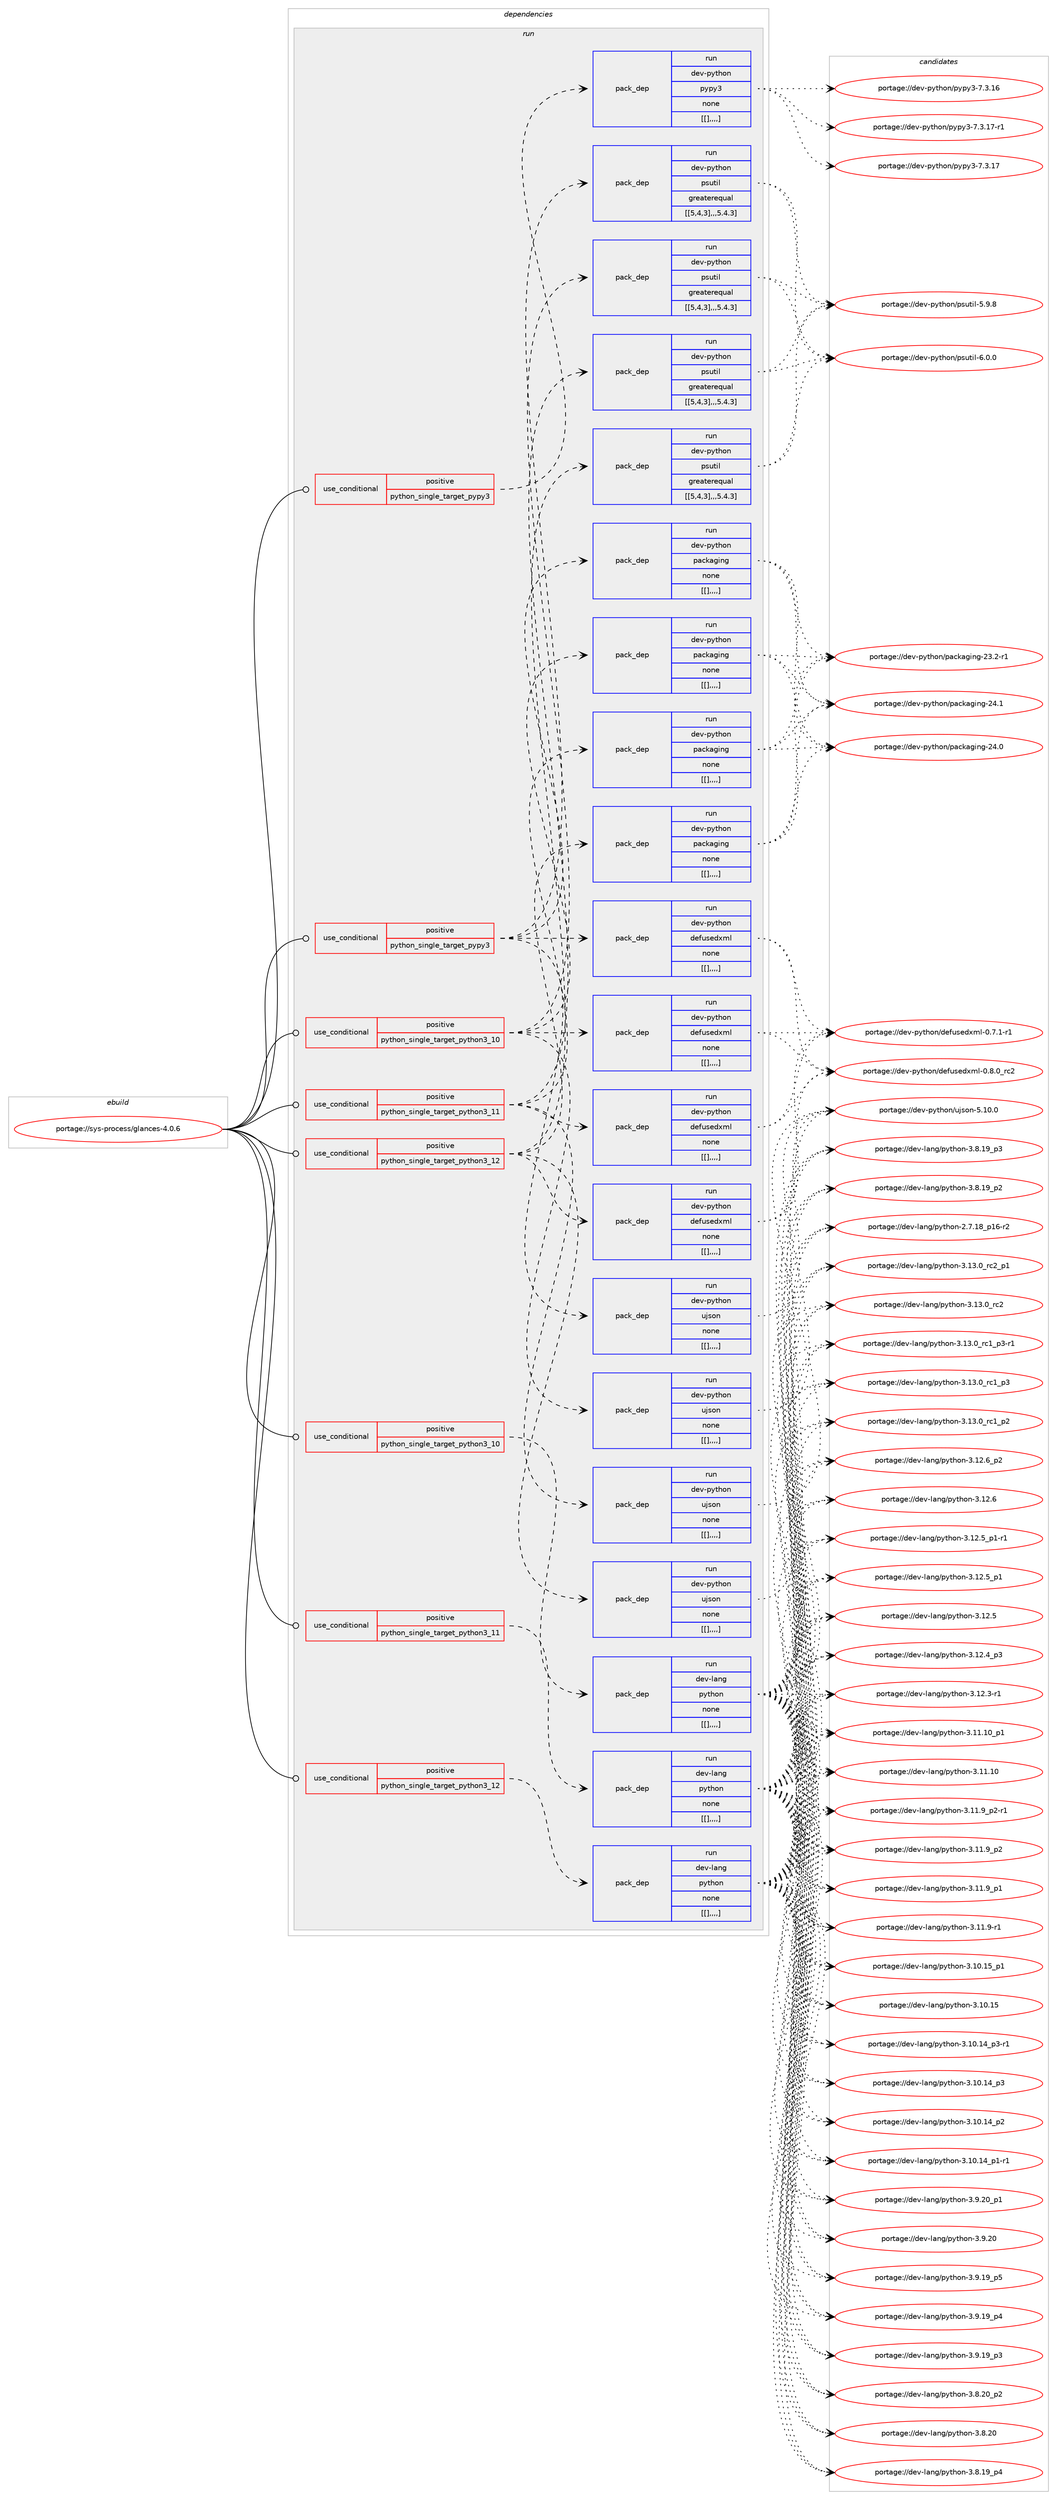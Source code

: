 digraph prolog {

# *************
# Graph options
# *************

newrank=true;
concentrate=true;
compound=true;
graph [rankdir=LR,fontname=Helvetica,fontsize=10,ranksep=1.5];#, ranksep=2.5, nodesep=0.2];
edge  [arrowhead=vee];
node  [fontname=Helvetica,fontsize=10];

# **********
# The ebuild
# **********

subgraph cluster_leftcol {
color=gray;
label=<<i>ebuild</i>>;
id [label="portage://sys-process/glances-4.0.6", color=red, width=4, href="../sys-process/glances-4.0.6.svg"];
}

# ****************
# The dependencies
# ****************

subgraph cluster_midcol {
color=gray;
label=<<i>dependencies</i>>;
subgraph cluster_compile {
fillcolor="#eeeeee";
style=filled;
label=<<i>compile</i>>;
}
subgraph cluster_compileandrun {
fillcolor="#eeeeee";
style=filled;
label=<<i>compile and run</i>>;
}
subgraph cluster_run {
fillcolor="#eeeeee";
style=filled;
label=<<i>run</i>>;
subgraph cond123515 {
dependency456802 [label=<<TABLE BORDER="0" CELLBORDER="1" CELLSPACING="0" CELLPADDING="4"><TR><TD ROWSPAN="3" CELLPADDING="10">use_conditional</TD></TR><TR><TD>positive</TD></TR><TR><TD>python_single_target_pypy3</TD></TR></TABLE>>, shape=none, color=red];
subgraph pack330272 {
dependency456803 [label=<<TABLE BORDER="0" CELLBORDER="1" CELLSPACING="0" CELLPADDING="4" WIDTH="220"><TR><TD ROWSPAN="6" CELLPADDING="30">pack_dep</TD></TR><TR><TD WIDTH="110">run</TD></TR><TR><TD>dev-python</TD></TR><TR><TD>defusedxml</TD></TR><TR><TD>none</TD></TR><TR><TD>[[],,,,]</TD></TR></TABLE>>, shape=none, color=blue];
}
dependency456802:e -> dependency456803:w [weight=20,style="dashed",arrowhead="vee"];
subgraph pack330273 {
dependency456804 [label=<<TABLE BORDER="0" CELLBORDER="1" CELLSPACING="0" CELLPADDING="4" WIDTH="220"><TR><TD ROWSPAN="6" CELLPADDING="30">pack_dep</TD></TR><TR><TD WIDTH="110">run</TD></TR><TR><TD>dev-python</TD></TR><TR><TD>packaging</TD></TR><TR><TD>none</TD></TR><TR><TD>[[],,,,]</TD></TR></TABLE>>, shape=none, color=blue];
}
dependency456802:e -> dependency456804:w [weight=20,style="dashed",arrowhead="vee"];
subgraph pack330274 {
dependency456805 [label=<<TABLE BORDER="0" CELLBORDER="1" CELLSPACING="0" CELLPADDING="4" WIDTH="220"><TR><TD ROWSPAN="6" CELLPADDING="30">pack_dep</TD></TR><TR><TD WIDTH="110">run</TD></TR><TR><TD>dev-python</TD></TR><TR><TD>psutil</TD></TR><TR><TD>greaterequal</TD></TR><TR><TD>[[5,4,3],,,5.4.3]</TD></TR></TABLE>>, shape=none, color=blue];
}
dependency456802:e -> dependency456805:w [weight=20,style="dashed",arrowhead="vee"];
subgraph pack330275 {
dependency456806 [label=<<TABLE BORDER="0" CELLBORDER="1" CELLSPACING="0" CELLPADDING="4" WIDTH="220"><TR><TD ROWSPAN="6" CELLPADDING="30">pack_dep</TD></TR><TR><TD WIDTH="110">run</TD></TR><TR><TD>dev-python</TD></TR><TR><TD>ujson</TD></TR><TR><TD>none</TD></TR><TR><TD>[[],,,,]</TD></TR></TABLE>>, shape=none, color=blue];
}
dependency456802:e -> dependency456806:w [weight=20,style="dashed",arrowhead="vee"];
}
id:e -> dependency456802:w [weight=20,style="solid",arrowhead="odot"];
subgraph cond123516 {
dependency456807 [label=<<TABLE BORDER="0" CELLBORDER="1" CELLSPACING="0" CELLPADDING="4"><TR><TD ROWSPAN="3" CELLPADDING="10">use_conditional</TD></TR><TR><TD>positive</TD></TR><TR><TD>python_single_target_pypy3</TD></TR></TABLE>>, shape=none, color=red];
subgraph pack330276 {
dependency456808 [label=<<TABLE BORDER="0" CELLBORDER="1" CELLSPACING="0" CELLPADDING="4" WIDTH="220"><TR><TD ROWSPAN="6" CELLPADDING="30">pack_dep</TD></TR><TR><TD WIDTH="110">run</TD></TR><TR><TD>dev-python</TD></TR><TR><TD>pypy3</TD></TR><TR><TD>none</TD></TR><TR><TD>[[],,,,]</TD></TR></TABLE>>, shape=none, color=blue];
}
dependency456807:e -> dependency456808:w [weight=20,style="dashed",arrowhead="vee"];
}
id:e -> dependency456807:w [weight=20,style="solid",arrowhead="odot"];
subgraph cond123517 {
dependency456809 [label=<<TABLE BORDER="0" CELLBORDER="1" CELLSPACING="0" CELLPADDING="4"><TR><TD ROWSPAN="3" CELLPADDING="10">use_conditional</TD></TR><TR><TD>positive</TD></TR><TR><TD>python_single_target_python3_10</TD></TR></TABLE>>, shape=none, color=red];
subgraph pack330277 {
dependency456810 [label=<<TABLE BORDER="0" CELLBORDER="1" CELLSPACING="0" CELLPADDING="4" WIDTH="220"><TR><TD ROWSPAN="6" CELLPADDING="30">pack_dep</TD></TR><TR><TD WIDTH="110">run</TD></TR><TR><TD>dev-lang</TD></TR><TR><TD>python</TD></TR><TR><TD>none</TD></TR><TR><TD>[[],,,,]</TD></TR></TABLE>>, shape=none, color=blue];
}
dependency456809:e -> dependency456810:w [weight=20,style="dashed",arrowhead="vee"];
}
id:e -> dependency456809:w [weight=20,style="solid",arrowhead="odot"];
subgraph cond123518 {
dependency456811 [label=<<TABLE BORDER="0" CELLBORDER="1" CELLSPACING="0" CELLPADDING="4"><TR><TD ROWSPAN="3" CELLPADDING="10">use_conditional</TD></TR><TR><TD>positive</TD></TR><TR><TD>python_single_target_python3_10</TD></TR></TABLE>>, shape=none, color=red];
subgraph pack330278 {
dependency456812 [label=<<TABLE BORDER="0" CELLBORDER="1" CELLSPACING="0" CELLPADDING="4" WIDTH="220"><TR><TD ROWSPAN="6" CELLPADDING="30">pack_dep</TD></TR><TR><TD WIDTH="110">run</TD></TR><TR><TD>dev-python</TD></TR><TR><TD>defusedxml</TD></TR><TR><TD>none</TD></TR><TR><TD>[[],,,,]</TD></TR></TABLE>>, shape=none, color=blue];
}
dependency456811:e -> dependency456812:w [weight=20,style="dashed",arrowhead="vee"];
subgraph pack330279 {
dependency456813 [label=<<TABLE BORDER="0" CELLBORDER="1" CELLSPACING="0" CELLPADDING="4" WIDTH="220"><TR><TD ROWSPAN="6" CELLPADDING="30">pack_dep</TD></TR><TR><TD WIDTH="110">run</TD></TR><TR><TD>dev-python</TD></TR><TR><TD>packaging</TD></TR><TR><TD>none</TD></TR><TR><TD>[[],,,,]</TD></TR></TABLE>>, shape=none, color=blue];
}
dependency456811:e -> dependency456813:w [weight=20,style="dashed",arrowhead="vee"];
subgraph pack330280 {
dependency456814 [label=<<TABLE BORDER="0" CELLBORDER="1" CELLSPACING="0" CELLPADDING="4" WIDTH="220"><TR><TD ROWSPAN="6" CELLPADDING="30">pack_dep</TD></TR><TR><TD WIDTH="110">run</TD></TR><TR><TD>dev-python</TD></TR><TR><TD>psutil</TD></TR><TR><TD>greaterequal</TD></TR><TR><TD>[[5,4,3],,,5.4.3]</TD></TR></TABLE>>, shape=none, color=blue];
}
dependency456811:e -> dependency456814:w [weight=20,style="dashed",arrowhead="vee"];
subgraph pack330281 {
dependency456815 [label=<<TABLE BORDER="0" CELLBORDER="1" CELLSPACING="0" CELLPADDING="4" WIDTH="220"><TR><TD ROWSPAN="6" CELLPADDING="30">pack_dep</TD></TR><TR><TD WIDTH="110">run</TD></TR><TR><TD>dev-python</TD></TR><TR><TD>ujson</TD></TR><TR><TD>none</TD></TR><TR><TD>[[],,,,]</TD></TR></TABLE>>, shape=none, color=blue];
}
dependency456811:e -> dependency456815:w [weight=20,style="dashed",arrowhead="vee"];
}
id:e -> dependency456811:w [weight=20,style="solid",arrowhead="odot"];
subgraph cond123519 {
dependency456816 [label=<<TABLE BORDER="0" CELLBORDER="1" CELLSPACING="0" CELLPADDING="4"><TR><TD ROWSPAN="3" CELLPADDING="10">use_conditional</TD></TR><TR><TD>positive</TD></TR><TR><TD>python_single_target_python3_11</TD></TR></TABLE>>, shape=none, color=red];
subgraph pack330282 {
dependency456817 [label=<<TABLE BORDER="0" CELLBORDER="1" CELLSPACING="0" CELLPADDING="4" WIDTH="220"><TR><TD ROWSPAN="6" CELLPADDING="30">pack_dep</TD></TR><TR><TD WIDTH="110">run</TD></TR><TR><TD>dev-lang</TD></TR><TR><TD>python</TD></TR><TR><TD>none</TD></TR><TR><TD>[[],,,,]</TD></TR></TABLE>>, shape=none, color=blue];
}
dependency456816:e -> dependency456817:w [weight=20,style="dashed",arrowhead="vee"];
}
id:e -> dependency456816:w [weight=20,style="solid",arrowhead="odot"];
subgraph cond123520 {
dependency456818 [label=<<TABLE BORDER="0" CELLBORDER="1" CELLSPACING="0" CELLPADDING="4"><TR><TD ROWSPAN="3" CELLPADDING="10">use_conditional</TD></TR><TR><TD>positive</TD></TR><TR><TD>python_single_target_python3_11</TD></TR></TABLE>>, shape=none, color=red];
subgraph pack330283 {
dependency456819 [label=<<TABLE BORDER="0" CELLBORDER="1" CELLSPACING="0" CELLPADDING="4" WIDTH="220"><TR><TD ROWSPAN="6" CELLPADDING="30">pack_dep</TD></TR><TR><TD WIDTH="110">run</TD></TR><TR><TD>dev-python</TD></TR><TR><TD>defusedxml</TD></TR><TR><TD>none</TD></TR><TR><TD>[[],,,,]</TD></TR></TABLE>>, shape=none, color=blue];
}
dependency456818:e -> dependency456819:w [weight=20,style="dashed",arrowhead="vee"];
subgraph pack330284 {
dependency456820 [label=<<TABLE BORDER="0" CELLBORDER="1" CELLSPACING="0" CELLPADDING="4" WIDTH="220"><TR><TD ROWSPAN="6" CELLPADDING="30">pack_dep</TD></TR><TR><TD WIDTH="110">run</TD></TR><TR><TD>dev-python</TD></TR><TR><TD>packaging</TD></TR><TR><TD>none</TD></TR><TR><TD>[[],,,,]</TD></TR></TABLE>>, shape=none, color=blue];
}
dependency456818:e -> dependency456820:w [weight=20,style="dashed",arrowhead="vee"];
subgraph pack330285 {
dependency456821 [label=<<TABLE BORDER="0" CELLBORDER="1" CELLSPACING="0" CELLPADDING="4" WIDTH="220"><TR><TD ROWSPAN="6" CELLPADDING="30">pack_dep</TD></TR><TR><TD WIDTH="110">run</TD></TR><TR><TD>dev-python</TD></TR><TR><TD>psutil</TD></TR><TR><TD>greaterequal</TD></TR><TR><TD>[[5,4,3],,,5.4.3]</TD></TR></TABLE>>, shape=none, color=blue];
}
dependency456818:e -> dependency456821:w [weight=20,style="dashed",arrowhead="vee"];
subgraph pack330286 {
dependency456822 [label=<<TABLE BORDER="0" CELLBORDER="1" CELLSPACING="0" CELLPADDING="4" WIDTH="220"><TR><TD ROWSPAN="6" CELLPADDING="30">pack_dep</TD></TR><TR><TD WIDTH="110">run</TD></TR><TR><TD>dev-python</TD></TR><TR><TD>ujson</TD></TR><TR><TD>none</TD></TR><TR><TD>[[],,,,]</TD></TR></TABLE>>, shape=none, color=blue];
}
dependency456818:e -> dependency456822:w [weight=20,style="dashed",arrowhead="vee"];
}
id:e -> dependency456818:w [weight=20,style="solid",arrowhead="odot"];
subgraph cond123521 {
dependency456823 [label=<<TABLE BORDER="0" CELLBORDER="1" CELLSPACING="0" CELLPADDING="4"><TR><TD ROWSPAN="3" CELLPADDING="10">use_conditional</TD></TR><TR><TD>positive</TD></TR><TR><TD>python_single_target_python3_12</TD></TR></TABLE>>, shape=none, color=red];
subgraph pack330287 {
dependency456824 [label=<<TABLE BORDER="0" CELLBORDER="1" CELLSPACING="0" CELLPADDING="4" WIDTH="220"><TR><TD ROWSPAN="6" CELLPADDING="30">pack_dep</TD></TR><TR><TD WIDTH="110">run</TD></TR><TR><TD>dev-lang</TD></TR><TR><TD>python</TD></TR><TR><TD>none</TD></TR><TR><TD>[[],,,,]</TD></TR></TABLE>>, shape=none, color=blue];
}
dependency456823:e -> dependency456824:w [weight=20,style="dashed",arrowhead="vee"];
}
id:e -> dependency456823:w [weight=20,style="solid",arrowhead="odot"];
subgraph cond123522 {
dependency456825 [label=<<TABLE BORDER="0" CELLBORDER="1" CELLSPACING="0" CELLPADDING="4"><TR><TD ROWSPAN="3" CELLPADDING="10">use_conditional</TD></TR><TR><TD>positive</TD></TR><TR><TD>python_single_target_python3_12</TD></TR></TABLE>>, shape=none, color=red];
subgraph pack330288 {
dependency456826 [label=<<TABLE BORDER="0" CELLBORDER="1" CELLSPACING="0" CELLPADDING="4" WIDTH="220"><TR><TD ROWSPAN="6" CELLPADDING="30">pack_dep</TD></TR><TR><TD WIDTH="110">run</TD></TR><TR><TD>dev-python</TD></TR><TR><TD>defusedxml</TD></TR><TR><TD>none</TD></TR><TR><TD>[[],,,,]</TD></TR></TABLE>>, shape=none, color=blue];
}
dependency456825:e -> dependency456826:w [weight=20,style="dashed",arrowhead="vee"];
subgraph pack330289 {
dependency456827 [label=<<TABLE BORDER="0" CELLBORDER="1" CELLSPACING="0" CELLPADDING="4" WIDTH="220"><TR><TD ROWSPAN="6" CELLPADDING="30">pack_dep</TD></TR><TR><TD WIDTH="110">run</TD></TR><TR><TD>dev-python</TD></TR><TR><TD>packaging</TD></TR><TR><TD>none</TD></TR><TR><TD>[[],,,,]</TD></TR></TABLE>>, shape=none, color=blue];
}
dependency456825:e -> dependency456827:w [weight=20,style="dashed",arrowhead="vee"];
subgraph pack330290 {
dependency456828 [label=<<TABLE BORDER="0" CELLBORDER="1" CELLSPACING="0" CELLPADDING="4" WIDTH="220"><TR><TD ROWSPAN="6" CELLPADDING="30">pack_dep</TD></TR><TR><TD WIDTH="110">run</TD></TR><TR><TD>dev-python</TD></TR><TR><TD>psutil</TD></TR><TR><TD>greaterequal</TD></TR><TR><TD>[[5,4,3],,,5.4.3]</TD></TR></TABLE>>, shape=none, color=blue];
}
dependency456825:e -> dependency456828:w [weight=20,style="dashed",arrowhead="vee"];
subgraph pack330291 {
dependency456829 [label=<<TABLE BORDER="0" CELLBORDER="1" CELLSPACING="0" CELLPADDING="4" WIDTH="220"><TR><TD ROWSPAN="6" CELLPADDING="30">pack_dep</TD></TR><TR><TD WIDTH="110">run</TD></TR><TR><TD>dev-python</TD></TR><TR><TD>ujson</TD></TR><TR><TD>none</TD></TR><TR><TD>[[],,,,]</TD></TR></TABLE>>, shape=none, color=blue];
}
dependency456825:e -> dependency456829:w [weight=20,style="dashed",arrowhead="vee"];
}
id:e -> dependency456825:w [weight=20,style="solid",arrowhead="odot"];
}
}

# **************
# The candidates
# **************

subgraph cluster_choices {
rank=same;
color=gray;
label=<<i>candidates</i>>;

subgraph choice330272 {
color=black;
nodesep=1;
choice1001011184511212111610411111047100101102117115101100120109108454846564648951149950 [label="portage://dev-python/defusedxml-0.8.0_rc2", color=red, width=4,href="../dev-python/defusedxml-0.8.0_rc2.svg"];
choice10010111845112121116104111110471001011021171151011001201091084548465546494511449 [label="portage://dev-python/defusedxml-0.7.1-r1", color=red, width=4,href="../dev-python/defusedxml-0.7.1-r1.svg"];
dependency456803:e -> choice1001011184511212111610411111047100101102117115101100120109108454846564648951149950:w [style=dotted,weight="100"];
dependency456803:e -> choice10010111845112121116104111110471001011021171151011001201091084548465546494511449:w [style=dotted,weight="100"];
}
subgraph choice330273 {
color=black;
nodesep=1;
choice10010111845112121116104111110471129799107971031051101034550524649 [label="portage://dev-python/packaging-24.1", color=red, width=4,href="../dev-python/packaging-24.1.svg"];
choice10010111845112121116104111110471129799107971031051101034550524648 [label="portage://dev-python/packaging-24.0", color=red, width=4,href="../dev-python/packaging-24.0.svg"];
choice100101118451121211161041111104711297991079710310511010345505146504511449 [label="portage://dev-python/packaging-23.2-r1", color=red, width=4,href="../dev-python/packaging-23.2-r1.svg"];
dependency456804:e -> choice10010111845112121116104111110471129799107971031051101034550524649:w [style=dotted,weight="100"];
dependency456804:e -> choice10010111845112121116104111110471129799107971031051101034550524648:w [style=dotted,weight="100"];
dependency456804:e -> choice100101118451121211161041111104711297991079710310511010345505146504511449:w [style=dotted,weight="100"];
}
subgraph choice330274 {
color=black;
nodesep=1;
choice1001011184511212111610411111047112115117116105108455446484648 [label="portage://dev-python/psutil-6.0.0", color=red, width=4,href="../dev-python/psutil-6.0.0.svg"];
choice1001011184511212111610411111047112115117116105108455346574656 [label="portage://dev-python/psutil-5.9.8", color=red, width=4,href="../dev-python/psutil-5.9.8.svg"];
dependency456805:e -> choice1001011184511212111610411111047112115117116105108455446484648:w [style=dotted,weight="100"];
dependency456805:e -> choice1001011184511212111610411111047112115117116105108455346574656:w [style=dotted,weight="100"];
}
subgraph choice330275 {
color=black;
nodesep=1;
choice100101118451121211161041111104711710611511111045534649484648 [label="portage://dev-python/ujson-5.10.0", color=red, width=4,href="../dev-python/ujson-5.10.0.svg"];
dependency456806:e -> choice100101118451121211161041111104711710611511111045534649484648:w [style=dotted,weight="100"];
}
subgraph choice330276 {
color=black;
nodesep=1;
choice100101118451121211161041111104711212111212151455546514649554511449 [label="portage://dev-python/pypy3-7.3.17-r1", color=red, width=4,href="../dev-python/pypy3-7.3.17-r1.svg"];
choice10010111845112121116104111110471121211121215145554651464955 [label="portage://dev-python/pypy3-7.3.17", color=red, width=4,href="../dev-python/pypy3-7.3.17.svg"];
choice10010111845112121116104111110471121211121215145554651464954 [label="portage://dev-python/pypy3-7.3.16", color=red, width=4,href="../dev-python/pypy3-7.3.16.svg"];
dependency456808:e -> choice100101118451121211161041111104711212111212151455546514649554511449:w [style=dotted,weight="100"];
dependency456808:e -> choice10010111845112121116104111110471121211121215145554651464955:w [style=dotted,weight="100"];
dependency456808:e -> choice10010111845112121116104111110471121211121215145554651464954:w [style=dotted,weight="100"];
}
subgraph choice330277 {
color=black;
nodesep=1;
choice100101118451089711010347112121116104111110455146495146489511499509511249 [label="portage://dev-lang/python-3.13.0_rc2_p1", color=red, width=4,href="../dev-lang/python-3.13.0_rc2_p1.svg"];
choice10010111845108971101034711212111610411111045514649514648951149950 [label="portage://dev-lang/python-3.13.0_rc2", color=red, width=4,href="../dev-lang/python-3.13.0_rc2.svg"];
choice1001011184510897110103471121211161041111104551464951464895114994995112514511449 [label="portage://dev-lang/python-3.13.0_rc1_p3-r1", color=red, width=4,href="../dev-lang/python-3.13.0_rc1_p3-r1.svg"];
choice100101118451089711010347112121116104111110455146495146489511499499511251 [label="portage://dev-lang/python-3.13.0_rc1_p3", color=red, width=4,href="../dev-lang/python-3.13.0_rc1_p3.svg"];
choice100101118451089711010347112121116104111110455146495146489511499499511250 [label="portage://dev-lang/python-3.13.0_rc1_p2", color=red, width=4,href="../dev-lang/python-3.13.0_rc1_p2.svg"];
choice100101118451089711010347112121116104111110455146495046549511250 [label="portage://dev-lang/python-3.12.6_p2", color=red, width=4,href="../dev-lang/python-3.12.6_p2.svg"];
choice10010111845108971101034711212111610411111045514649504654 [label="portage://dev-lang/python-3.12.6", color=red, width=4,href="../dev-lang/python-3.12.6.svg"];
choice1001011184510897110103471121211161041111104551464950465395112494511449 [label="portage://dev-lang/python-3.12.5_p1-r1", color=red, width=4,href="../dev-lang/python-3.12.5_p1-r1.svg"];
choice100101118451089711010347112121116104111110455146495046539511249 [label="portage://dev-lang/python-3.12.5_p1", color=red, width=4,href="../dev-lang/python-3.12.5_p1.svg"];
choice10010111845108971101034711212111610411111045514649504653 [label="portage://dev-lang/python-3.12.5", color=red, width=4,href="../dev-lang/python-3.12.5.svg"];
choice100101118451089711010347112121116104111110455146495046529511251 [label="portage://dev-lang/python-3.12.4_p3", color=red, width=4,href="../dev-lang/python-3.12.4_p3.svg"];
choice100101118451089711010347112121116104111110455146495046514511449 [label="portage://dev-lang/python-3.12.3-r1", color=red, width=4,href="../dev-lang/python-3.12.3-r1.svg"];
choice10010111845108971101034711212111610411111045514649494649489511249 [label="portage://dev-lang/python-3.11.10_p1", color=red, width=4,href="../dev-lang/python-3.11.10_p1.svg"];
choice1001011184510897110103471121211161041111104551464949464948 [label="portage://dev-lang/python-3.11.10", color=red, width=4,href="../dev-lang/python-3.11.10.svg"];
choice1001011184510897110103471121211161041111104551464949465795112504511449 [label="portage://dev-lang/python-3.11.9_p2-r1", color=red, width=4,href="../dev-lang/python-3.11.9_p2-r1.svg"];
choice100101118451089711010347112121116104111110455146494946579511250 [label="portage://dev-lang/python-3.11.9_p2", color=red, width=4,href="../dev-lang/python-3.11.9_p2.svg"];
choice100101118451089711010347112121116104111110455146494946579511249 [label="portage://dev-lang/python-3.11.9_p1", color=red, width=4,href="../dev-lang/python-3.11.9_p1.svg"];
choice100101118451089711010347112121116104111110455146494946574511449 [label="portage://dev-lang/python-3.11.9-r1", color=red, width=4,href="../dev-lang/python-3.11.9-r1.svg"];
choice10010111845108971101034711212111610411111045514649484649539511249 [label="portage://dev-lang/python-3.10.15_p1", color=red, width=4,href="../dev-lang/python-3.10.15_p1.svg"];
choice1001011184510897110103471121211161041111104551464948464953 [label="portage://dev-lang/python-3.10.15", color=red, width=4,href="../dev-lang/python-3.10.15.svg"];
choice100101118451089711010347112121116104111110455146494846495295112514511449 [label="portage://dev-lang/python-3.10.14_p3-r1", color=red, width=4,href="../dev-lang/python-3.10.14_p3-r1.svg"];
choice10010111845108971101034711212111610411111045514649484649529511251 [label="portage://dev-lang/python-3.10.14_p3", color=red, width=4,href="../dev-lang/python-3.10.14_p3.svg"];
choice10010111845108971101034711212111610411111045514649484649529511250 [label="portage://dev-lang/python-3.10.14_p2", color=red, width=4,href="../dev-lang/python-3.10.14_p2.svg"];
choice100101118451089711010347112121116104111110455146494846495295112494511449 [label="portage://dev-lang/python-3.10.14_p1-r1", color=red, width=4,href="../dev-lang/python-3.10.14_p1-r1.svg"];
choice100101118451089711010347112121116104111110455146574650489511249 [label="portage://dev-lang/python-3.9.20_p1", color=red, width=4,href="../dev-lang/python-3.9.20_p1.svg"];
choice10010111845108971101034711212111610411111045514657465048 [label="portage://dev-lang/python-3.9.20", color=red, width=4,href="../dev-lang/python-3.9.20.svg"];
choice100101118451089711010347112121116104111110455146574649579511253 [label="portage://dev-lang/python-3.9.19_p5", color=red, width=4,href="../dev-lang/python-3.9.19_p5.svg"];
choice100101118451089711010347112121116104111110455146574649579511252 [label="portage://dev-lang/python-3.9.19_p4", color=red, width=4,href="../dev-lang/python-3.9.19_p4.svg"];
choice100101118451089711010347112121116104111110455146574649579511251 [label="portage://dev-lang/python-3.9.19_p3", color=red, width=4,href="../dev-lang/python-3.9.19_p3.svg"];
choice100101118451089711010347112121116104111110455146564650489511250 [label="portage://dev-lang/python-3.8.20_p2", color=red, width=4,href="../dev-lang/python-3.8.20_p2.svg"];
choice10010111845108971101034711212111610411111045514656465048 [label="portage://dev-lang/python-3.8.20", color=red, width=4,href="../dev-lang/python-3.8.20.svg"];
choice100101118451089711010347112121116104111110455146564649579511252 [label="portage://dev-lang/python-3.8.19_p4", color=red, width=4,href="../dev-lang/python-3.8.19_p4.svg"];
choice100101118451089711010347112121116104111110455146564649579511251 [label="portage://dev-lang/python-3.8.19_p3", color=red, width=4,href="../dev-lang/python-3.8.19_p3.svg"];
choice100101118451089711010347112121116104111110455146564649579511250 [label="portage://dev-lang/python-3.8.19_p2", color=red, width=4,href="../dev-lang/python-3.8.19_p2.svg"];
choice100101118451089711010347112121116104111110455046554649569511249544511450 [label="portage://dev-lang/python-2.7.18_p16-r2", color=red, width=4,href="../dev-lang/python-2.7.18_p16-r2.svg"];
dependency456810:e -> choice100101118451089711010347112121116104111110455146495146489511499509511249:w [style=dotted,weight="100"];
dependency456810:e -> choice10010111845108971101034711212111610411111045514649514648951149950:w [style=dotted,weight="100"];
dependency456810:e -> choice1001011184510897110103471121211161041111104551464951464895114994995112514511449:w [style=dotted,weight="100"];
dependency456810:e -> choice100101118451089711010347112121116104111110455146495146489511499499511251:w [style=dotted,weight="100"];
dependency456810:e -> choice100101118451089711010347112121116104111110455146495146489511499499511250:w [style=dotted,weight="100"];
dependency456810:e -> choice100101118451089711010347112121116104111110455146495046549511250:w [style=dotted,weight="100"];
dependency456810:e -> choice10010111845108971101034711212111610411111045514649504654:w [style=dotted,weight="100"];
dependency456810:e -> choice1001011184510897110103471121211161041111104551464950465395112494511449:w [style=dotted,weight="100"];
dependency456810:e -> choice100101118451089711010347112121116104111110455146495046539511249:w [style=dotted,weight="100"];
dependency456810:e -> choice10010111845108971101034711212111610411111045514649504653:w [style=dotted,weight="100"];
dependency456810:e -> choice100101118451089711010347112121116104111110455146495046529511251:w [style=dotted,weight="100"];
dependency456810:e -> choice100101118451089711010347112121116104111110455146495046514511449:w [style=dotted,weight="100"];
dependency456810:e -> choice10010111845108971101034711212111610411111045514649494649489511249:w [style=dotted,weight="100"];
dependency456810:e -> choice1001011184510897110103471121211161041111104551464949464948:w [style=dotted,weight="100"];
dependency456810:e -> choice1001011184510897110103471121211161041111104551464949465795112504511449:w [style=dotted,weight="100"];
dependency456810:e -> choice100101118451089711010347112121116104111110455146494946579511250:w [style=dotted,weight="100"];
dependency456810:e -> choice100101118451089711010347112121116104111110455146494946579511249:w [style=dotted,weight="100"];
dependency456810:e -> choice100101118451089711010347112121116104111110455146494946574511449:w [style=dotted,weight="100"];
dependency456810:e -> choice10010111845108971101034711212111610411111045514649484649539511249:w [style=dotted,weight="100"];
dependency456810:e -> choice1001011184510897110103471121211161041111104551464948464953:w [style=dotted,weight="100"];
dependency456810:e -> choice100101118451089711010347112121116104111110455146494846495295112514511449:w [style=dotted,weight="100"];
dependency456810:e -> choice10010111845108971101034711212111610411111045514649484649529511251:w [style=dotted,weight="100"];
dependency456810:e -> choice10010111845108971101034711212111610411111045514649484649529511250:w [style=dotted,weight="100"];
dependency456810:e -> choice100101118451089711010347112121116104111110455146494846495295112494511449:w [style=dotted,weight="100"];
dependency456810:e -> choice100101118451089711010347112121116104111110455146574650489511249:w [style=dotted,weight="100"];
dependency456810:e -> choice10010111845108971101034711212111610411111045514657465048:w [style=dotted,weight="100"];
dependency456810:e -> choice100101118451089711010347112121116104111110455146574649579511253:w [style=dotted,weight="100"];
dependency456810:e -> choice100101118451089711010347112121116104111110455146574649579511252:w [style=dotted,weight="100"];
dependency456810:e -> choice100101118451089711010347112121116104111110455146574649579511251:w [style=dotted,weight="100"];
dependency456810:e -> choice100101118451089711010347112121116104111110455146564650489511250:w [style=dotted,weight="100"];
dependency456810:e -> choice10010111845108971101034711212111610411111045514656465048:w [style=dotted,weight="100"];
dependency456810:e -> choice100101118451089711010347112121116104111110455146564649579511252:w [style=dotted,weight="100"];
dependency456810:e -> choice100101118451089711010347112121116104111110455146564649579511251:w [style=dotted,weight="100"];
dependency456810:e -> choice100101118451089711010347112121116104111110455146564649579511250:w [style=dotted,weight="100"];
dependency456810:e -> choice100101118451089711010347112121116104111110455046554649569511249544511450:w [style=dotted,weight="100"];
}
subgraph choice330278 {
color=black;
nodesep=1;
choice1001011184511212111610411111047100101102117115101100120109108454846564648951149950 [label="portage://dev-python/defusedxml-0.8.0_rc2", color=red, width=4,href="../dev-python/defusedxml-0.8.0_rc2.svg"];
choice10010111845112121116104111110471001011021171151011001201091084548465546494511449 [label="portage://dev-python/defusedxml-0.7.1-r1", color=red, width=4,href="../dev-python/defusedxml-0.7.1-r1.svg"];
dependency456812:e -> choice1001011184511212111610411111047100101102117115101100120109108454846564648951149950:w [style=dotted,weight="100"];
dependency456812:e -> choice10010111845112121116104111110471001011021171151011001201091084548465546494511449:w [style=dotted,weight="100"];
}
subgraph choice330279 {
color=black;
nodesep=1;
choice10010111845112121116104111110471129799107971031051101034550524649 [label="portage://dev-python/packaging-24.1", color=red, width=4,href="../dev-python/packaging-24.1.svg"];
choice10010111845112121116104111110471129799107971031051101034550524648 [label="portage://dev-python/packaging-24.0", color=red, width=4,href="../dev-python/packaging-24.0.svg"];
choice100101118451121211161041111104711297991079710310511010345505146504511449 [label="portage://dev-python/packaging-23.2-r1", color=red, width=4,href="../dev-python/packaging-23.2-r1.svg"];
dependency456813:e -> choice10010111845112121116104111110471129799107971031051101034550524649:w [style=dotted,weight="100"];
dependency456813:e -> choice10010111845112121116104111110471129799107971031051101034550524648:w [style=dotted,weight="100"];
dependency456813:e -> choice100101118451121211161041111104711297991079710310511010345505146504511449:w [style=dotted,weight="100"];
}
subgraph choice330280 {
color=black;
nodesep=1;
choice1001011184511212111610411111047112115117116105108455446484648 [label="portage://dev-python/psutil-6.0.0", color=red, width=4,href="../dev-python/psutil-6.0.0.svg"];
choice1001011184511212111610411111047112115117116105108455346574656 [label="portage://dev-python/psutil-5.9.8", color=red, width=4,href="../dev-python/psutil-5.9.8.svg"];
dependency456814:e -> choice1001011184511212111610411111047112115117116105108455446484648:w [style=dotted,weight="100"];
dependency456814:e -> choice1001011184511212111610411111047112115117116105108455346574656:w [style=dotted,weight="100"];
}
subgraph choice330281 {
color=black;
nodesep=1;
choice100101118451121211161041111104711710611511111045534649484648 [label="portage://dev-python/ujson-5.10.0", color=red, width=4,href="../dev-python/ujson-5.10.0.svg"];
dependency456815:e -> choice100101118451121211161041111104711710611511111045534649484648:w [style=dotted,weight="100"];
}
subgraph choice330282 {
color=black;
nodesep=1;
choice100101118451089711010347112121116104111110455146495146489511499509511249 [label="portage://dev-lang/python-3.13.0_rc2_p1", color=red, width=4,href="../dev-lang/python-3.13.0_rc2_p1.svg"];
choice10010111845108971101034711212111610411111045514649514648951149950 [label="portage://dev-lang/python-3.13.0_rc2", color=red, width=4,href="../dev-lang/python-3.13.0_rc2.svg"];
choice1001011184510897110103471121211161041111104551464951464895114994995112514511449 [label="portage://dev-lang/python-3.13.0_rc1_p3-r1", color=red, width=4,href="../dev-lang/python-3.13.0_rc1_p3-r1.svg"];
choice100101118451089711010347112121116104111110455146495146489511499499511251 [label="portage://dev-lang/python-3.13.0_rc1_p3", color=red, width=4,href="../dev-lang/python-3.13.0_rc1_p3.svg"];
choice100101118451089711010347112121116104111110455146495146489511499499511250 [label="portage://dev-lang/python-3.13.0_rc1_p2", color=red, width=4,href="../dev-lang/python-3.13.0_rc1_p2.svg"];
choice100101118451089711010347112121116104111110455146495046549511250 [label="portage://dev-lang/python-3.12.6_p2", color=red, width=4,href="../dev-lang/python-3.12.6_p2.svg"];
choice10010111845108971101034711212111610411111045514649504654 [label="portage://dev-lang/python-3.12.6", color=red, width=4,href="../dev-lang/python-3.12.6.svg"];
choice1001011184510897110103471121211161041111104551464950465395112494511449 [label="portage://dev-lang/python-3.12.5_p1-r1", color=red, width=4,href="../dev-lang/python-3.12.5_p1-r1.svg"];
choice100101118451089711010347112121116104111110455146495046539511249 [label="portage://dev-lang/python-3.12.5_p1", color=red, width=4,href="../dev-lang/python-3.12.5_p1.svg"];
choice10010111845108971101034711212111610411111045514649504653 [label="portage://dev-lang/python-3.12.5", color=red, width=4,href="../dev-lang/python-3.12.5.svg"];
choice100101118451089711010347112121116104111110455146495046529511251 [label="portage://dev-lang/python-3.12.4_p3", color=red, width=4,href="../dev-lang/python-3.12.4_p3.svg"];
choice100101118451089711010347112121116104111110455146495046514511449 [label="portage://dev-lang/python-3.12.3-r1", color=red, width=4,href="../dev-lang/python-3.12.3-r1.svg"];
choice10010111845108971101034711212111610411111045514649494649489511249 [label="portage://dev-lang/python-3.11.10_p1", color=red, width=4,href="../dev-lang/python-3.11.10_p1.svg"];
choice1001011184510897110103471121211161041111104551464949464948 [label="portage://dev-lang/python-3.11.10", color=red, width=4,href="../dev-lang/python-3.11.10.svg"];
choice1001011184510897110103471121211161041111104551464949465795112504511449 [label="portage://dev-lang/python-3.11.9_p2-r1", color=red, width=4,href="../dev-lang/python-3.11.9_p2-r1.svg"];
choice100101118451089711010347112121116104111110455146494946579511250 [label="portage://dev-lang/python-3.11.9_p2", color=red, width=4,href="../dev-lang/python-3.11.9_p2.svg"];
choice100101118451089711010347112121116104111110455146494946579511249 [label="portage://dev-lang/python-3.11.9_p1", color=red, width=4,href="../dev-lang/python-3.11.9_p1.svg"];
choice100101118451089711010347112121116104111110455146494946574511449 [label="portage://dev-lang/python-3.11.9-r1", color=red, width=4,href="../dev-lang/python-3.11.9-r1.svg"];
choice10010111845108971101034711212111610411111045514649484649539511249 [label="portage://dev-lang/python-3.10.15_p1", color=red, width=4,href="../dev-lang/python-3.10.15_p1.svg"];
choice1001011184510897110103471121211161041111104551464948464953 [label="portage://dev-lang/python-3.10.15", color=red, width=4,href="../dev-lang/python-3.10.15.svg"];
choice100101118451089711010347112121116104111110455146494846495295112514511449 [label="portage://dev-lang/python-3.10.14_p3-r1", color=red, width=4,href="../dev-lang/python-3.10.14_p3-r1.svg"];
choice10010111845108971101034711212111610411111045514649484649529511251 [label="portage://dev-lang/python-3.10.14_p3", color=red, width=4,href="../dev-lang/python-3.10.14_p3.svg"];
choice10010111845108971101034711212111610411111045514649484649529511250 [label="portage://dev-lang/python-3.10.14_p2", color=red, width=4,href="../dev-lang/python-3.10.14_p2.svg"];
choice100101118451089711010347112121116104111110455146494846495295112494511449 [label="portage://dev-lang/python-3.10.14_p1-r1", color=red, width=4,href="../dev-lang/python-3.10.14_p1-r1.svg"];
choice100101118451089711010347112121116104111110455146574650489511249 [label="portage://dev-lang/python-3.9.20_p1", color=red, width=4,href="../dev-lang/python-3.9.20_p1.svg"];
choice10010111845108971101034711212111610411111045514657465048 [label="portage://dev-lang/python-3.9.20", color=red, width=4,href="../dev-lang/python-3.9.20.svg"];
choice100101118451089711010347112121116104111110455146574649579511253 [label="portage://dev-lang/python-3.9.19_p5", color=red, width=4,href="../dev-lang/python-3.9.19_p5.svg"];
choice100101118451089711010347112121116104111110455146574649579511252 [label="portage://dev-lang/python-3.9.19_p4", color=red, width=4,href="../dev-lang/python-3.9.19_p4.svg"];
choice100101118451089711010347112121116104111110455146574649579511251 [label="portage://dev-lang/python-3.9.19_p3", color=red, width=4,href="../dev-lang/python-3.9.19_p3.svg"];
choice100101118451089711010347112121116104111110455146564650489511250 [label="portage://dev-lang/python-3.8.20_p2", color=red, width=4,href="../dev-lang/python-3.8.20_p2.svg"];
choice10010111845108971101034711212111610411111045514656465048 [label="portage://dev-lang/python-3.8.20", color=red, width=4,href="../dev-lang/python-3.8.20.svg"];
choice100101118451089711010347112121116104111110455146564649579511252 [label="portage://dev-lang/python-3.8.19_p4", color=red, width=4,href="../dev-lang/python-3.8.19_p4.svg"];
choice100101118451089711010347112121116104111110455146564649579511251 [label="portage://dev-lang/python-3.8.19_p3", color=red, width=4,href="../dev-lang/python-3.8.19_p3.svg"];
choice100101118451089711010347112121116104111110455146564649579511250 [label="portage://dev-lang/python-3.8.19_p2", color=red, width=4,href="../dev-lang/python-3.8.19_p2.svg"];
choice100101118451089711010347112121116104111110455046554649569511249544511450 [label="portage://dev-lang/python-2.7.18_p16-r2", color=red, width=4,href="../dev-lang/python-2.7.18_p16-r2.svg"];
dependency456817:e -> choice100101118451089711010347112121116104111110455146495146489511499509511249:w [style=dotted,weight="100"];
dependency456817:e -> choice10010111845108971101034711212111610411111045514649514648951149950:w [style=dotted,weight="100"];
dependency456817:e -> choice1001011184510897110103471121211161041111104551464951464895114994995112514511449:w [style=dotted,weight="100"];
dependency456817:e -> choice100101118451089711010347112121116104111110455146495146489511499499511251:w [style=dotted,weight="100"];
dependency456817:e -> choice100101118451089711010347112121116104111110455146495146489511499499511250:w [style=dotted,weight="100"];
dependency456817:e -> choice100101118451089711010347112121116104111110455146495046549511250:w [style=dotted,weight="100"];
dependency456817:e -> choice10010111845108971101034711212111610411111045514649504654:w [style=dotted,weight="100"];
dependency456817:e -> choice1001011184510897110103471121211161041111104551464950465395112494511449:w [style=dotted,weight="100"];
dependency456817:e -> choice100101118451089711010347112121116104111110455146495046539511249:w [style=dotted,weight="100"];
dependency456817:e -> choice10010111845108971101034711212111610411111045514649504653:w [style=dotted,weight="100"];
dependency456817:e -> choice100101118451089711010347112121116104111110455146495046529511251:w [style=dotted,weight="100"];
dependency456817:e -> choice100101118451089711010347112121116104111110455146495046514511449:w [style=dotted,weight="100"];
dependency456817:e -> choice10010111845108971101034711212111610411111045514649494649489511249:w [style=dotted,weight="100"];
dependency456817:e -> choice1001011184510897110103471121211161041111104551464949464948:w [style=dotted,weight="100"];
dependency456817:e -> choice1001011184510897110103471121211161041111104551464949465795112504511449:w [style=dotted,weight="100"];
dependency456817:e -> choice100101118451089711010347112121116104111110455146494946579511250:w [style=dotted,weight="100"];
dependency456817:e -> choice100101118451089711010347112121116104111110455146494946579511249:w [style=dotted,weight="100"];
dependency456817:e -> choice100101118451089711010347112121116104111110455146494946574511449:w [style=dotted,weight="100"];
dependency456817:e -> choice10010111845108971101034711212111610411111045514649484649539511249:w [style=dotted,weight="100"];
dependency456817:e -> choice1001011184510897110103471121211161041111104551464948464953:w [style=dotted,weight="100"];
dependency456817:e -> choice100101118451089711010347112121116104111110455146494846495295112514511449:w [style=dotted,weight="100"];
dependency456817:e -> choice10010111845108971101034711212111610411111045514649484649529511251:w [style=dotted,weight="100"];
dependency456817:e -> choice10010111845108971101034711212111610411111045514649484649529511250:w [style=dotted,weight="100"];
dependency456817:e -> choice100101118451089711010347112121116104111110455146494846495295112494511449:w [style=dotted,weight="100"];
dependency456817:e -> choice100101118451089711010347112121116104111110455146574650489511249:w [style=dotted,weight="100"];
dependency456817:e -> choice10010111845108971101034711212111610411111045514657465048:w [style=dotted,weight="100"];
dependency456817:e -> choice100101118451089711010347112121116104111110455146574649579511253:w [style=dotted,weight="100"];
dependency456817:e -> choice100101118451089711010347112121116104111110455146574649579511252:w [style=dotted,weight="100"];
dependency456817:e -> choice100101118451089711010347112121116104111110455146574649579511251:w [style=dotted,weight="100"];
dependency456817:e -> choice100101118451089711010347112121116104111110455146564650489511250:w [style=dotted,weight="100"];
dependency456817:e -> choice10010111845108971101034711212111610411111045514656465048:w [style=dotted,weight="100"];
dependency456817:e -> choice100101118451089711010347112121116104111110455146564649579511252:w [style=dotted,weight="100"];
dependency456817:e -> choice100101118451089711010347112121116104111110455146564649579511251:w [style=dotted,weight="100"];
dependency456817:e -> choice100101118451089711010347112121116104111110455146564649579511250:w [style=dotted,weight="100"];
dependency456817:e -> choice100101118451089711010347112121116104111110455046554649569511249544511450:w [style=dotted,weight="100"];
}
subgraph choice330283 {
color=black;
nodesep=1;
choice1001011184511212111610411111047100101102117115101100120109108454846564648951149950 [label="portage://dev-python/defusedxml-0.8.0_rc2", color=red, width=4,href="../dev-python/defusedxml-0.8.0_rc2.svg"];
choice10010111845112121116104111110471001011021171151011001201091084548465546494511449 [label="portage://dev-python/defusedxml-0.7.1-r1", color=red, width=4,href="../dev-python/defusedxml-0.7.1-r1.svg"];
dependency456819:e -> choice1001011184511212111610411111047100101102117115101100120109108454846564648951149950:w [style=dotted,weight="100"];
dependency456819:e -> choice10010111845112121116104111110471001011021171151011001201091084548465546494511449:w [style=dotted,weight="100"];
}
subgraph choice330284 {
color=black;
nodesep=1;
choice10010111845112121116104111110471129799107971031051101034550524649 [label="portage://dev-python/packaging-24.1", color=red, width=4,href="../dev-python/packaging-24.1.svg"];
choice10010111845112121116104111110471129799107971031051101034550524648 [label="portage://dev-python/packaging-24.0", color=red, width=4,href="../dev-python/packaging-24.0.svg"];
choice100101118451121211161041111104711297991079710310511010345505146504511449 [label="portage://dev-python/packaging-23.2-r1", color=red, width=4,href="../dev-python/packaging-23.2-r1.svg"];
dependency456820:e -> choice10010111845112121116104111110471129799107971031051101034550524649:w [style=dotted,weight="100"];
dependency456820:e -> choice10010111845112121116104111110471129799107971031051101034550524648:w [style=dotted,weight="100"];
dependency456820:e -> choice100101118451121211161041111104711297991079710310511010345505146504511449:w [style=dotted,weight="100"];
}
subgraph choice330285 {
color=black;
nodesep=1;
choice1001011184511212111610411111047112115117116105108455446484648 [label="portage://dev-python/psutil-6.0.0", color=red, width=4,href="../dev-python/psutil-6.0.0.svg"];
choice1001011184511212111610411111047112115117116105108455346574656 [label="portage://dev-python/psutil-5.9.8", color=red, width=4,href="../dev-python/psutil-5.9.8.svg"];
dependency456821:e -> choice1001011184511212111610411111047112115117116105108455446484648:w [style=dotted,weight="100"];
dependency456821:e -> choice1001011184511212111610411111047112115117116105108455346574656:w [style=dotted,weight="100"];
}
subgraph choice330286 {
color=black;
nodesep=1;
choice100101118451121211161041111104711710611511111045534649484648 [label="portage://dev-python/ujson-5.10.0", color=red, width=4,href="../dev-python/ujson-5.10.0.svg"];
dependency456822:e -> choice100101118451121211161041111104711710611511111045534649484648:w [style=dotted,weight="100"];
}
subgraph choice330287 {
color=black;
nodesep=1;
choice100101118451089711010347112121116104111110455146495146489511499509511249 [label="portage://dev-lang/python-3.13.0_rc2_p1", color=red, width=4,href="../dev-lang/python-3.13.0_rc2_p1.svg"];
choice10010111845108971101034711212111610411111045514649514648951149950 [label="portage://dev-lang/python-3.13.0_rc2", color=red, width=4,href="../dev-lang/python-3.13.0_rc2.svg"];
choice1001011184510897110103471121211161041111104551464951464895114994995112514511449 [label="portage://dev-lang/python-3.13.0_rc1_p3-r1", color=red, width=4,href="../dev-lang/python-3.13.0_rc1_p3-r1.svg"];
choice100101118451089711010347112121116104111110455146495146489511499499511251 [label="portage://dev-lang/python-3.13.0_rc1_p3", color=red, width=4,href="../dev-lang/python-3.13.0_rc1_p3.svg"];
choice100101118451089711010347112121116104111110455146495146489511499499511250 [label="portage://dev-lang/python-3.13.0_rc1_p2", color=red, width=4,href="../dev-lang/python-3.13.0_rc1_p2.svg"];
choice100101118451089711010347112121116104111110455146495046549511250 [label="portage://dev-lang/python-3.12.6_p2", color=red, width=4,href="../dev-lang/python-3.12.6_p2.svg"];
choice10010111845108971101034711212111610411111045514649504654 [label="portage://dev-lang/python-3.12.6", color=red, width=4,href="../dev-lang/python-3.12.6.svg"];
choice1001011184510897110103471121211161041111104551464950465395112494511449 [label="portage://dev-lang/python-3.12.5_p1-r1", color=red, width=4,href="../dev-lang/python-3.12.5_p1-r1.svg"];
choice100101118451089711010347112121116104111110455146495046539511249 [label="portage://dev-lang/python-3.12.5_p1", color=red, width=4,href="../dev-lang/python-3.12.5_p1.svg"];
choice10010111845108971101034711212111610411111045514649504653 [label="portage://dev-lang/python-3.12.5", color=red, width=4,href="../dev-lang/python-3.12.5.svg"];
choice100101118451089711010347112121116104111110455146495046529511251 [label="portage://dev-lang/python-3.12.4_p3", color=red, width=4,href="../dev-lang/python-3.12.4_p3.svg"];
choice100101118451089711010347112121116104111110455146495046514511449 [label="portage://dev-lang/python-3.12.3-r1", color=red, width=4,href="../dev-lang/python-3.12.3-r1.svg"];
choice10010111845108971101034711212111610411111045514649494649489511249 [label="portage://dev-lang/python-3.11.10_p1", color=red, width=4,href="../dev-lang/python-3.11.10_p1.svg"];
choice1001011184510897110103471121211161041111104551464949464948 [label="portage://dev-lang/python-3.11.10", color=red, width=4,href="../dev-lang/python-3.11.10.svg"];
choice1001011184510897110103471121211161041111104551464949465795112504511449 [label="portage://dev-lang/python-3.11.9_p2-r1", color=red, width=4,href="../dev-lang/python-3.11.9_p2-r1.svg"];
choice100101118451089711010347112121116104111110455146494946579511250 [label="portage://dev-lang/python-3.11.9_p2", color=red, width=4,href="../dev-lang/python-3.11.9_p2.svg"];
choice100101118451089711010347112121116104111110455146494946579511249 [label="portage://dev-lang/python-3.11.9_p1", color=red, width=4,href="../dev-lang/python-3.11.9_p1.svg"];
choice100101118451089711010347112121116104111110455146494946574511449 [label="portage://dev-lang/python-3.11.9-r1", color=red, width=4,href="../dev-lang/python-3.11.9-r1.svg"];
choice10010111845108971101034711212111610411111045514649484649539511249 [label="portage://dev-lang/python-3.10.15_p1", color=red, width=4,href="../dev-lang/python-3.10.15_p1.svg"];
choice1001011184510897110103471121211161041111104551464948464953 [label="portage://dev-lang/python-3.10.15", color=red, width=4,href="../dev-lang/python-3.10.15.svg"];
choice100101118451089711010347112121116104111110455146494846495295112514511449 [label="portage://dev-lang/python-3.10.14_p3-r1", color=red, width=4,href="../dev-lang/python-3.10.14_p3-r1.svg"];
choice10010111845108971101034711212111610411111045514649484649529511251 [label="portage://dev-lang/python-3.10.14_p3", color=red, width=4,href="../dev-lang/python-3.10.14_p3.svg"];
choice10010111845108971101034711212111610411111045514649484649529511250 [label="portage://dev-lang/python-3.10.14_p2", color=red, width=4,href="../dev-lang/python-3.10.14_p2.svg"];
choice100101118451089711010347112121116104111110455146494846495295112494511449 [label="portage://dev-lang/python-3.10.14_p1-r1", color=red, width=4,href="../dev-lang/python-3.10.14_p1-r1.svg"];
choice100101118451089711010347112121116104111110455146574650489511249 [label="portage://dev-lang/python-3.9.20_p1", color=red, width=4,href="../dev-lang/python-3.9.20_p1.svg"];
choice10010111845108971101034711212111610411111045514657465048 [label="portage://dev-lang/python-3.9.20", color=red, width=4,href="../dev-lang/python-3.9.20.svg"];
choice100101118451089711010347112121116104111110455146574649579511253 [label="portage://dev-lang/python-3.9.19_p5", color=red, width=4,href="../dev-lang/python-3.9.19_p5.svg"];
choice100101118451089711010347112121116104111110455146574649579511252 [label="portage://dev-lang/python-3.9.19_p4", color=red, width=4,href="../dev-lang/python-3.9.19_p4.svg"];
choice100101118451089711010347112121116104111110455146574649579511251 [label="portage://dev-lang/python-3.9.19_p3", color=red, width=4,href="../dev-lang/python-3.9.19_p3.svg"];
choice100101118451089711010347112121116104111110455146564650489511250 [label="portage://dev-lang/python-3.8.20_p2", color=red, width=4,href="../dev-lang/python-3.8.20_p2.svg"];
choice10010111845108971101034711212111610411111045514656465048 [label="portage://dev-lang/python-3.8.20", color=red, width=4,href="../dev-lang/python-3.8.20.svg"];
choice100101118451089711010347112121116104111110455146564649579511252 [label="portage://dev-lang/python-3.8.19_p4", color=red, width=4,href="../dev-lang/python-3.8.19_p4.svg"];
choice100101118451089711010347112121116104111110455146564649579511251 [label="portage://dev-lang/python-3.8.19_p3", color=red, width=4,href="../dev-lang/python-3.8.19_p3.svg"];
choice100101118451089711010347112121116104111110455146564649579511250 [label="portage://dev-lang/python-3.8.19_p2", color=red, width=4,href="../dev-lang/python-3.8.19_p2.svg"];
choice100101118451089711010347112121116104111110455046554649569511249544511450 [label="portage://dev-lang/python-2.7.18_p16-r2", color=red, width=4,href="../dev-lang/python-2.7.18_p16-r2.svg"];
dependency456824:e -> choice100101118451089711010347112121116104111110455146495146489511499509511249:w [style=dotted,weight="100"];
dependency456824:e -> choice10010111845108971101034711212111610411111045514649514648951149950:w [style=dotted,weight="100"];
dependency456824:e -> choice1001011184510897110103471121211161041111104551464951464895114994995112514511449:w [style=dotted,weight="100"];
dependency456824:e -> choice100101118451089711010347112121116104111110455146495146489511499499511251:w [style=dotted,weight="100"];
dependency456824:e -> choice100101118451089711010347112121116104111110455146495146489511499499511250:w [style=dotted,weight="100"];
dependency456824:e -> choice100101118451089711010347112121116104111110455146495046549511250:w [style=dotted,weight="100"];
dependency456824:e -> choice10010111845108971101034711212111610411111045514649504654:w [style=dotted,weight="100"];
dependency456824:e -> choice1001011184510897110103471121211161041111104551464950465395112494511449:w [style=dotted,weight="100"];
dependency456824:e -> choice100101118451089711010347112121116104111110455146495046539511249:w [style=dotted,weight="100"];
dependency456824:e -> choice10010111845108971101034711212111610411111045514649504653:w [style=dotted,weight="100"];
dependency456824:e -> choice100101118451089711010347112121116104111110455146495046529511251:w [style=dotted,weight="100"];
dependency456824:e -> choice100101118451089711010347112121116104111110455146495046514511449:w [style=dotted,weight="100"];
dependency456824:e -> choice10010111845108971101034711212111610411111045514649494649489511249:w [style=dotted,weight="100"];
dependency456824:e -> choice1001011184510897110103471121211161041111104551464949464948:w [style=dotted,weight="100"];
dependency456824:e -> choice1001011184510897110103471121211161041111104551464949465795112504511449:w [style=dotted,weight="100"];
dependency456824:e -> choice100101118451089711010347112121116104111110455146494946579511250:w [style=dotted,weight="100"];
dependency456824:e -> choice100101118451089711010347112121116104111110455146494946579511249:w [style=dotted,weight="100"];
dependency456824:e -> choice100101118451089711010347112121116104111110455146494946574511449:w [style=dotted,weight="100"];
dependency456824:e -> choice10010111845108971101034711212111610411111045514649484649539511249:w [style=dotted,weight="100"];
dependency456824:e -> choice1001011184510897110103471121211161041111104551464948464953:w [style=dotted,weight="100"];
dependency456824:e -> choice100101118451089711010347112121116104111110455146494846495295112514511449:w [style=dotted,weight="100"];
dependency456824:e -> choice10010111845108971101034711212111610411111045514649484649529511251:w [style=dotted,weight="100"];
dependency456824:e -> choice10010111845108971101034711212111610411111045514649484649529511250:w [style=dotted,weight="100"];
dependency456824:e -> choice100101118451089711010347112121116104111110455146494846495295112494511449:w [style=dotted,weight="100"];
dependency456824:e -> choice100101118451089711010347112121116104111110455146574650489511249:w [style=dotted,weight="100"];
dependency456824:e -> choice10010111845108971101034711212111610411111045514657465048:w [style=dotted,weight="100"];
dependency456824:e -> choice100101118451089711010347112121116104111110455146574649579511253:w [style=dotted,weight="100"];
dependency456824:e -> choice100101118451089711010347112121116104111110455146574649579511252:w [style=dotted,weight="100"];
dependency456824:e -> choice100101118451089711010347112121116104111110455146574649579511251:w [style=dotted,weight="100"];
dependency456824:e -> choice100101118451089711010347112121116104111110455146564650489511250:w [style=dotted,weight="100"];
dependency456824:e -> choice10010111845108971101034711212111610411111045514656465048:w [style=dotted,weight="100"];
dependency456824:e -> choice100101118451089711010347112121116104111110455146564649579511252:w [style=dotted,weight="100"];
dependency456824:e -> choice100101118451089711010347112121116104111110455146564649579511251:w [style=dotted,weight="100"];
dependency456824:e -> choice100101118451089711010347112121116104111110455146564649579511250:w [style=dotted,weight="100"];
dependency456824:e -> choice100101118451089711010347112121116104111110455046554649569511249544511450:w [style=dotted,weight="100"];
}
subgraph choice330288 {
color=black;
nodesep=1;
choice1001011184511212111610411111047100101102117115101100120109108454846564648951149950 [label="portage://dev-python/defusedxml-0.8.0_rc2", color=red, width=4,href="../dev-python/defusedxml-0.8.0_rc2.svg"];
choice10010111845112121116104111110471001011021171151011001201091084548465546494511449 [label="portage://dev-python/defusedxml-0.7.1-r1", color=red, width=4,href="../dev-python/defusedxml-0.7.1-r1.svg"];
dependency456826:e -> choice1001011184511212111610411111047100101102117115101100120109108454846564648951149950:w [style=dotted,weight="100"];
dependency456826:e -> choice10010111845112121116104111110471001011021171151011001201091084548465546494511449:w [style=dotted,weight="100"];
}
subgraph choice330289 {
color=black;
nodesep=1;
choice10010111845112121116104111110471129799107971031051101034550524649 [label="portage://dev-python/packaging-24.1", color=red, width=4,href="../dev-python/packaging-24.1.svg"];
choice10010111845112121116104111110471129799107971031051101034550524648 [label="portage://dev-python/packaging-24.0", color=red, width=4,href="../dev-python/packaging-24.0.svg"];
choice100101118451121211161041111104711297991079710310511010345505146504511449 [label="portage://dev-python/packaging-23.2-r1", color=red, width=4,href="../dev-python/packaging-23.2-r1.svg"];
dependency456827:e -> choice10010111845112121116104111110471129799107971031051101034550524649:w [style=dotted,weight="100"];
dependency456827:e -> choice10010111845112121116104111110471129799107971031051101034550524648:w [style=dotted,weight="100"];
dependency456827:e -> choice100101118451121211161041111104711297991079710310511010345505146504511449:w [style=dotted,weight="100"];
}
subgraph choice330290 {
color=black;
nodesep=1;
choice1001011184511212111610411111047112115117116105108455446484648 [label="portage://dev-python/psutil-6.0.0", color=red, width=4,href="../dev-python/psutil-6.0.0.svg"];
choice1001011184511212111610411111047112115117116105108455346574656 [label="portage://dev-python/psutil-5.9.8", color=red, width=4,href="../dev-python/psutil-5.9.8.svg"];
dependency456828:e -> choice1001011184511212111610411111047112115117116105108455446484648:w [style=dotted,weight="100"];
dependency456828:e -> choice1001011184511212111610411111047112115117116105108455346574656:w [style=dotted,weight="100"];
}
subgraph choice330291 {
color=black;
nodesep=1;
choice100101118451121211161041111104711710611511111045534649484648 [label="portage://dev-python/ujson-5.10.0", color=red, width=4,href="../dev-python/ujson-5.10.0.svg"];
dependency456829:e -> choice100101118451121211161041111104711710611511111045534649484648:w [style=dotted,weight="100"];
}
}

}
